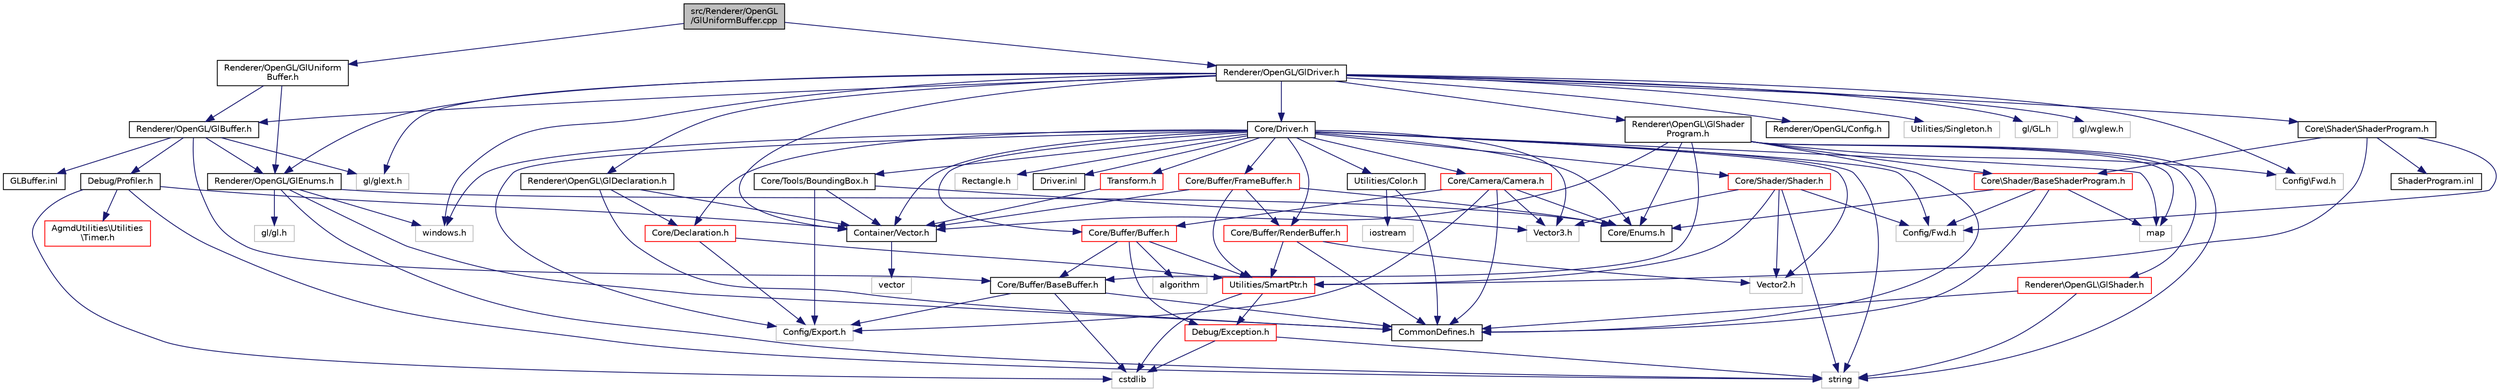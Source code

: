 digraph "src/Renderer/OpenGL/GlUniformBuffer.cpp"
{
  edge [fontname="Helvetica",fontsize="10",labelfontname="Helvetica",labelfontsize="10"];
  node [fontname="Helvetica",fontsize="10",shape=record];
  Node1 [label="src/Renderer/OpenGL\l/GlUniformBuffer.cpp",height=0.2,width=0.4,color="black", fillcolor="grey75", style="filled" fontcolor="black"];
  Node1 -> Node2 [color="midnightblue",fontsize="10",style="solid"];
  Node2 [label="Renderer/OpenGL/GlUniform\lBuffer.h",height=0.2,width=0.4,color="black", fillcolor="white", style="filled",URL="$_gl_uniform_buffer_8h.html"];
  Node2 -> Node3 [color="midnightblue",fontsize="10",style="solid"];
  Node3 [label="Renderer/OpenGL/GlBuffer.h",height=0.2,width=0.4,color="black", fillcolor="white", style="filled",URL="$_gl_buffer_8h.html"];
  Node3 -> Node4 [color="midnightblue",fontsize="10",style="solid"];
  Node4 [label="Core/Buffer/BaseBuffer.h",height=0.2,width=0.4,color="black", fillcolor="white", style="filled",URL="$_base_buffer_8h.html"];
  Node4 -> Node5 [color="midnightblue",fontsize="10",style="solid"];
  Node5 [label="Config/Export.h",height=0.2,width=0.4,color="grey75", fillcolor="white", style="filled"];
  Node4 -> Node6 [color="midnightblue",fontsize="10",style="solid"];
  Node6 [label="CommonDefines.h",height=0.2,width=0.4,color="black", fillcolor="white", style="filled",URL="$_common_defines_8h.html"];
  Node4 -> Node7 [color="midnightblue",fontsize="10",style="solid"];
  Node7 [label="cstdlib",height=0.2,width=0.4,color="grey75", fillcolor="white", style="filled"];
  Node3 -> Node8 [color="midnightblue",fontsize="10",style="solid"];
  Node8 [label="Renderer/OpenGL/GlEnums.h",height=0.2,width=0.4,color="black", fillcolor="white", style="filled",URL="$_gl_enums_8h.html"];
  Node8 -> Node9 [color="midnightblue",fontsize="10",style="solid"];
  Node9 [label="Core/Enums.h",height=0.2,width=0.4,color="black", fillcolor="white", style="filled",URL="$_enums_8h.html"];
  Node8 -> Node10 [color="midnightblue",fontsize="10",style="solid"];
  Node10 [label="windows.h",height=0.2,width=0.4,color="grey75", fillcolor="white", style="filled"];
  Node8 -> Node11 [color="midnightblue",fontsize="10",style="solid"];
  Node11 [label="gl/gl.h",height=0.2,width=0.4,color="grey75", fillcolor="white", style="filled"];
  Node8 -> Node12 [color="midnightblue",fontsize="10",style="solid"];
  Node12 [label="string",height=0.2,width=0.4,color="grey75", fillcolor="white", style="filled"];
  Node8 -> Node6 [color="midnightblue",fontsize="10",style="solid"];
  Node3 -> Node13 [color="midnightblue",fontsize="10",style="solid"];
  Node13 [label="gl/glext.h",height=0.2,width=0.4,color="grey75", fillcolor="white", style="filled"];
  Node3 -> Node14 [color="midnightblue",fontsize="10",style="solid"];
  Node14 [label="Debug/Profiler.h",height=0.2,width=0.4,color="black", fillcolor="white", style="filled",URL="$_profiler_8h.html"];
  Node14 -> Node15 [color="midnightblue",fontsize="10",style="solid"];
  Node15 [label="AgmdUtilities\\Utilities\l\\Timer.h",height=0.2,width=0.4,color="red", fillcolor="white", style="filled",URL="$_timer_8h.html"];
  Node14 -> Node7 [color="midnightblue",fontsize="10",style="solid"];
  Node14 -> Node12 [color="midnightblue",fontsize="10",style="solid"];
  Node14 -> Node16 [color="midnightblue",fontsize="10",style="solid"];
  Node16 [label="Container/Vector.h",height=0.2,width=0.4,color="black", fillcolor="white", style="filled",URL="$_vector_8h.html"];
  Node16 -> Node17 [color="midnightblue",fontsize="10",style="solid"];
  Node17 [label="vector",height=0.2,width=0.4,color="grey75", fillcolor="white", style="filled"];
  Node3 -> Node18 [color="midnightblue",fontsize="10",style="solid"];
  Node18 [label="GLBuffer.inl",height=0.2,width=0.4,color="black", fillcolor="white", style="filled",URL="$_gl_buffer_8inl.html"];
  Node2 -> Node8 [color="midnightblue",fontsize="10",style="solid"];
  Node1 -> Node19 [color="midnightblue",fontsize="10",style="solid"];
  Node19 [label="Renderer/OpenGL/GlDriver.h",height=0.2,width=0.4,color="black", fillcolor="white", style="filled",URL="$_gl_driver_8h.html"];
  Node19 -> Node20 [color="midnightblue",fontsize="10",style="solid"];
  Node20 [label="Config\\Fwd.h",height=0.2,width=0.4,color="grey75", fillcolor="white", style="filled"];
  Node19 -> Node21 [color="midnightblue",fontsize="10",style="solid"];
  Node21 [label="Renderer/OpenGL/Config.h",height=0.2,width=0.4,color="black", fillcolor="white", style="filled",URL="$_config_8h.html"];
  Node19 -> Node22 [color="midnightblue",fontsize="10",style="solid"];
  Node22 [label="Core/Driver.h",height=0.2,width=0.4,color="black", fillcolor="white", style="filled",URL="$_driver_8h.html"];
  Node22 -> Node23 [color="midnightblue",fontsize="10",style="solid"];
  Node23 [label="Utilities/Color.h",height=0.2,width=0.4,color="black", fillcolor="white", style="filled",URL="$_color_8h.html"];
  Node23 -> Node6 [color="midnightblue",fontsize="10",style="solid"];
  Node23 -> Node24 [color="midnightblue",fontsize="10",style="solid"];
  Node24 [label="iostream",height=0.2,width=0.4,color="grey75", fillcolor="white", style="filled"];
  Node22 -> Node5 [color="midnightblue",fontsize="10",style="solid"];
  Node22 -> Node25 [color="midnightblue",fontsize="10",style="solid"];
  Node25 [label="Config/Fwd.h",height=0.2,width=0.4,color="grey75", fillcolor="white", style="filled"];
  Node22 -> Node26 [color="midnightblue",fontsize="10",style="solid"];
  Node26 [label="Core/Buffer/Buffer.h",height=0.2,width=0.4,color="red", fillcolor="white", style="filled",URL="$_buffer_8h.html"];
  Node26 -> Node4 [color="midnightblue",fontsize="10",style="solid"];
  Node26 -> Node27 [color="midnightblue",fontsize="10",style="solid"];
  Node27 [label="Utilities/SmartPtr.h",height=0.2,width=0.4,color="red", fillcolor="white", style="filled",URL="$_smart_ptr_8h.html"];
  Node27 -> Node7 [color="midnightblue",fontsize="10",style="solid"];
  Node27 -> Node28 [color="midnightblue",fontsize="10",style="solid"];
  Node28 [label="Debug/Exception.h",height=0.2,width=0.4,color="red", fillcolor="white", style="filled",URL="$_exception_8h.html"];
  Node28 -> Node7 [color="midnightblue",fontsize="10",style="solid"];
  Node28 -> Node12 [color="midnightblue",fontsize="10",style="solid"];
  Node26 -> Node28 [color="midnightblue",fontsize="10",style="solid"];
  Node26 -> Node29 [color="midnightblue",fontsize="10",style="solid"];
  Node29 [label="algorithm",height=0.2,width=0.4,color="grey75", fillcolor="white", style="filled"];
  Node22 -> Node9 [color="midnightblue",fontsize="10",style="solid"];
  Node22 -> Node30 [color="midnightblue",fontsize="10",style="solid"];
  Node30 [label="Core/Shader/Shader.h",height=0.2,width=0.4,color="red", fillcolor="white", style="filled",URL="$_shader_8h.html"];
  Node30 -> Node25 [color="midnightblue",fontsize="10",style="solid"];
  Node30 -> Node31 [color="midnightblue",fontsize="10",style="solid"];
  Node31 [label="Vector2.h",height=0.2,width=0.4,color="grey75", fillcolor="white", style="filled"];
  Node30 -> Node32 [color="midnightblue",fontsize="10",style="solid"];
  Node32 [label="Vector3.h",height=0.2,width=0.4,color="grey75", fillcolor="white", style="filled"];
  Node30 -> Node27 [color="midnightblue",fontsize="10",style="solid"];
  Node30 -> Node12 [color="midnightblue",fontsize="10",style="solid"];
  Node22 -> Node33 [color="midnightblue",fontsize="10",style="solid"];
  Node33 [label="Core/Buffer/FrameBuffer.h",height=0.2,width=0.4,color="red", fillcolor="white", style="filled",URL="$_frame_buffer_8h.html"];
  Node33 -> Node34 [color="midnightblue",fontsize="10",style="solid"];
  Node34 [label="Core/Buffer/RenderBuffer.h",height=0.2,width=0.4,color="red", fillcolor="white", style="filled",URL="$_render_buffer_8h.html"];
  Node34 -> Node31 [color="midnightblue",fontsize="10",style="solid"];
  Node34 -> Node27 [color="midnightblue",fontsize="10",style="solid"];
  Node34 -> Node6 [color="midnightblue",fontsize="10",style="solid"];
  Node33 -> Node9 [color="midnightblue",fontsize="10",style="solid"];
  Node33 -> Node27 [color="midnightblue",fontsize="10",style="solid"];
  Node33 -> Node16 [color="midnightblue",fontsize="10",style="solid"];
  Node22 -> Node34 [color="midnightblue",fontsize="10",style="solid"];
  Node22 -> Node35 [color="midnightblue",fontsize="10",style="solid"];
  Node35 [label="Core/Declaration.h",height=0.2,width=0.4,color="red", fillcolor="white", style="filled",URL="$_declaration_8h.html"];
  Node35 -> Node5 [color="midnightblue",fontsize="10",style="solid"];
  Node35 -> Node27 [color="midnightblue",fontsize="10",style="solid"];
  Node22 -> Node36 [color="midnightblue",fontsize="10",style="solid"];
  Node36 [label="Core/Camera/Camera.h",height=0.2,width=0.4,color="red", fillcolor="white", style="filled",URL="$_camera_8h.html"];
  Node36 -> Node5 [color="midnightblue",fontsize="10",style="solid"];
  Node36 -> Node26 [color="midnightblue",fontsize="10",style="solid"];
  Node36 -> Node9 [color="midnightblue",fontsize="10",style="solid"];
  Node36 -> Node32 [color="midnightblue",fontsize="10",style="solid"];
  Node36 -> Node6 [color="midnightblue",fontsize="10",style="solid"];
  Node22 -> Node37 [color="midnightblue",fontsize="10",style="solid"];
  Node37 [label="Core/Tools/BoundingBox.h",height=0.2,width=0.4,color="black", fillcolor="white", style="filled",URL="$_bounding_box_8h.html"];
  Node37 -> Node32 [color="midnightblue",fontsize="10",style="solid"];
  Node37 -> Node5 [color="midnightblue",fontsize="10",style="solid"];
  Node37 -> Node16 [color="midnightblue",fontsize="10",style="solid"];
  Node22 -> Node31 [color="midnightblue",fontsize="10",style="solid"];
  Node22 -> Node32 [color="midnightblue",fontsize="10",style="solid"];
  Node22 -> Node38 [color="midnightblue",fontsize="10",style="solid"];
  Node38 [label="Rectangle.h",height=0.2,width=0.4,color="grey75", fillcolor="white", style="filled"];
  Node22 -> Node39 [color="midnightblue",fontsize="10",style="solid"];
  Node39 [label="Transform.h",height=0.2,width=0.4,color="red", fillcolor="white", style="filled",URL="$_transform_8h.html"];
  Node39 -> Node16 [color="midnightblue",fontsize="10",style="solid"];
  Node22 -> Node12 [color="midnightblue",fontsize="10",style="solid"];
  Node22 -> Node40 [color="midnightblue",fontsize="10",style="solid"];
  Node40 [label="map",height=0.2,width=0.4,color="grey75", fillcolor="white", style="filled"];
  Node22 -> Node16 [color="midnightblue",fontsize="10",style="solid"];
  Node22 -> Node10 [color="midnightblue",fontsize="10",style="solid"];
  Node22 -> Node41 [color="midnightblue",fontsize="10",style="solid"];
  Node41 [label="Driver.inl",height=0.2,width=0.4,color="black", fillcolor="white", style="filled",URL="$_driver_8inl.html"];
  Node19 -> Node3 [color="midnightblue",fontsize="10",style="solid"];
  Node19 -> Node42 [color="midnightblue",fontsize="10",style="solid"];
  Node42 [label="Renderer\\OpenGL\\GlDeclaration.h",height=0.2,width=0.4,color="black", fillcolor="white", style="filled",URL="$_gl_declaration_8h.html"];
  Node42 -> Node35 [color="midnightblue",fontsize="10",style="solid"];
  Node42 -> Node16 [color="midnightblue",fontsize="10",style="solid"];
  Node42 -> Node6 [color="midnightblue",fontsize="10",style="solid"];
  Node19 -> Node43 [color="midnightblue",fontsize="10",style="solid"];
  Node43 [label="Renderer\\OpenGL\\GlShader\lProgram.h",height=0.2,width=0.4,color="black", fillcolor="white", style="filled",URL="$_gl_shader_program_8h.html"];
  Node43 -> Node20 [color="midnightblue",fontsize="10",style="solid"];
  Node43 -> Node44 [color="midnightblue",fontsize="10",style="solid"];
  Node44 [label="Core\\Shader/BaseShaderProgram.h",height=0.2,width=0.4,color="red", fillcolor="white", style="filled",URL="$_base_shader_program_8h.html"];
  Node44 -> Node25 [color="midnightblue",fontsize="10",style="solid"];
  Node44 -> Node9 [color="midnightblue",fontsize="10",style="solid"];
  Node44 -> Node6 [color="midnightblue",fontsize="10",style="solid"];
  Node44 -> Node40 [color="midnightblue",fontsize="10",style="solid"];
  Node43 -> Node4 [color="midnightblue",fontsize="10",style="solid"];
  Node43 -> Node45 [color="midnightblue",fontsize="10",style="solid"];
  Node45 [label="Renderer\\OpenGL\\GlShader.h",height=0.2,width=0.4,color="red", fillcolor="white", style="filled",URL="$_gl_shader_8h.html"];
  Node45 -> Node6 [color="midnightblue",fontsize="10",style="solid"];
  Node45 -> Node12 [color="midnightblue",fontsize="10",style="solid"];
  Node43 -> Node9 [color="midnightblue",fontsize="10",style="solid"];
  Node43 -> Node6 [color="midnightblue",fontsize="10",style="solid"];
  Node43 -> Node12 [color="midnightblue",fontsize="10",style="solid"];
  Node43 -> Node40 [color="midnightblue",fontsize="10",style="solid"];
  Node43 -> Node16 [color="midnightblue",fontsize="10",style="solid"];
  Node19 -> Node8 [color="midnightblue",fontsize="10",style="solid"];
  Node19 -> Node46 [color="midnightblue",fontsize="10",style="solid"];
  Node46 [label="Core\\Shader\\ShaderProgram.h",height=0.2,width=0.4,color="black", fillcolor="white", style="filled",URL="$_shader_program_8h.html"];
  Node46 -> Node25 [color="midnightblue",fontsize="10",style="solid"];
  Node46 -> Node44 [color="midnightblue",fontsize="10",style="solid"];
  Node46 -> Node27 [color="midnightblue",fontsize="10",style="solid"];
  Node46 -> Node47 [color="midnightblue",fontsize="10",style="solid"];
  Node47 [label="ShaderProgram.inl",height=0.2,width=0.4,color="black", fillcolor="white", style="filled",URL="$_shader_program_8inl.html"];
  Node19 -> Node48 [color="midnightblue",fontsize="10",style="solid"];
  Node48 [label="Utilities/Singleton.h",height=0.2,width=0.4,color="grey75", fillcolor="white", style="filled"];
  Node19 -> Node16 [color="midnightblue",fontsize="10",style="solid"];
  Node19 -> Node10 [color="midnightblue",fontsize="10",style="solid"];
  Node19 -> Node49 [color="midnightblue",fontsize="10",style="solid"];
  Node49 [label="gl/GL.h",height=0.2,width=0.4,color="grey75", fillcolor="white", style="filled"];
  Node19 -> Node13 [color="midnightblue",fontsize="10",style="solid"];
  Node19 -> Node50 [color="midnightblue",fontsize="10",style="solid"];
  Node50 [label="gl/wglew.h",height=0.2,width=0.4,color="grey75", fillcolor="white", style="filled"];
}
